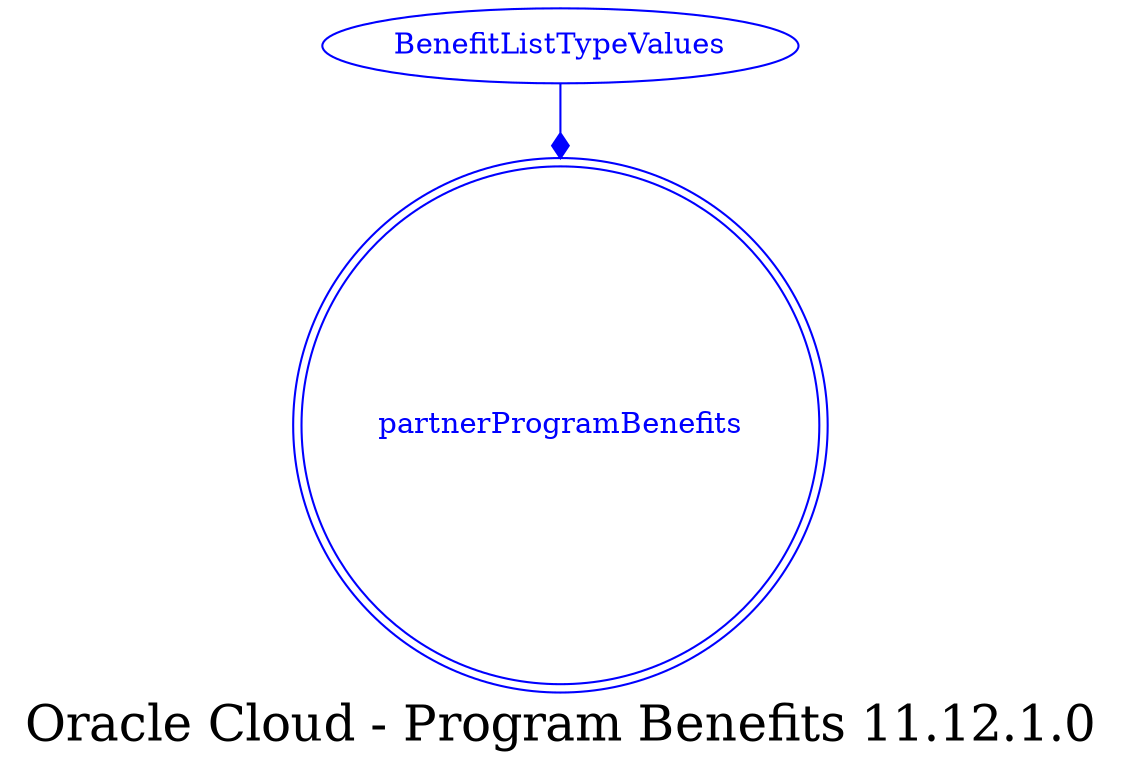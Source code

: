 digraph LexiconGraph {
graph[label="Oracle Cloud - Program Benefits 11.12.1.0", fontsize=24]
splines=true
"partnerProgramBenefits" [color=blue, fontcolor=blue, shape=doublecircle]
"BenefitListTypeValues" -> "partnerProgramBenefits" [color=blue, fontcolor=blue, arrowhead=diamond, arrowtail=none]
"BenefitListTypeValues" [color=blue, fontcolor=blue, shape=ellipse]
}
